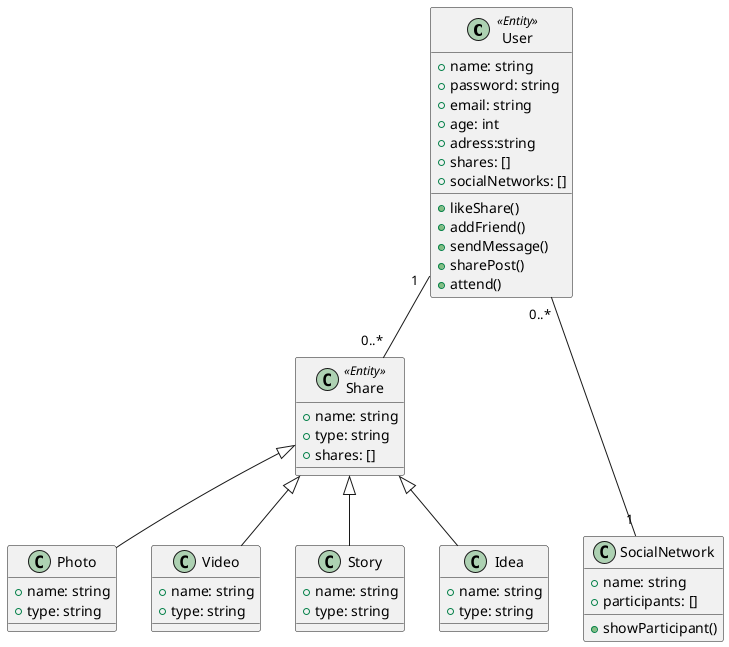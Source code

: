 @startuml class-diagram
class User << Entity >> {
   
    + name: string
    + password: string 
    + email: string
    + age: int
    + adress:string
    + shares: []
    + socialNetworks: []
    + likeShare()
    + addFriend()
    + sendMessage()
    + sharePost()
    + attend()
    }



class Share << Entity >> {
    + name: string
    + type: string
    + shares: []
}

class Photo  extends Share  {
    + name: string
    + type: string
}

class Video extends Share {
    + name: string
    + type: string
}

class Story extends Share {
    + name: string
    + type: string
}

class Idea extends Share {
    + name: string
    + type: string
}

class SocialNetwork {
    + name: string
    + participants: []
    + showParticipant()
} 

User " 0..* " --- "1" SocialNetwork
User " 1 " -- " 0..* " Share


@enduml